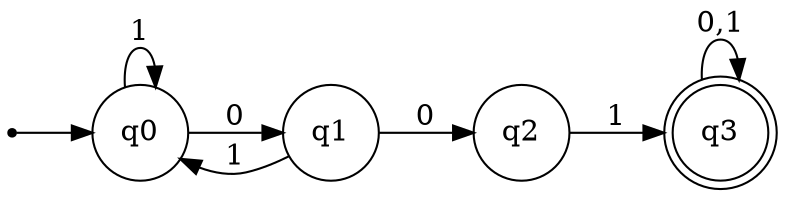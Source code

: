 digraph finite_state_machine {
    rankdir=LR;
    size="8,5"

    node [shape = point]; p
    node [shape = circle]; q0
    node [shape = circle]; q1;
    node [shape = circle]; q2;
    node [shape = doublecircle]; q3;

    p  -> q0;
    q0 -> q0 [ label = "1" ];
    q0 -> q1 [ label = "0" ];
    q1 -> q0 [ label = "1" ];
    q1 -> q2 [ label = "0" ];
    q2 -> q3 [ label = "1" ];
    q3 -> q3 [ label = "0,1" ];
}
